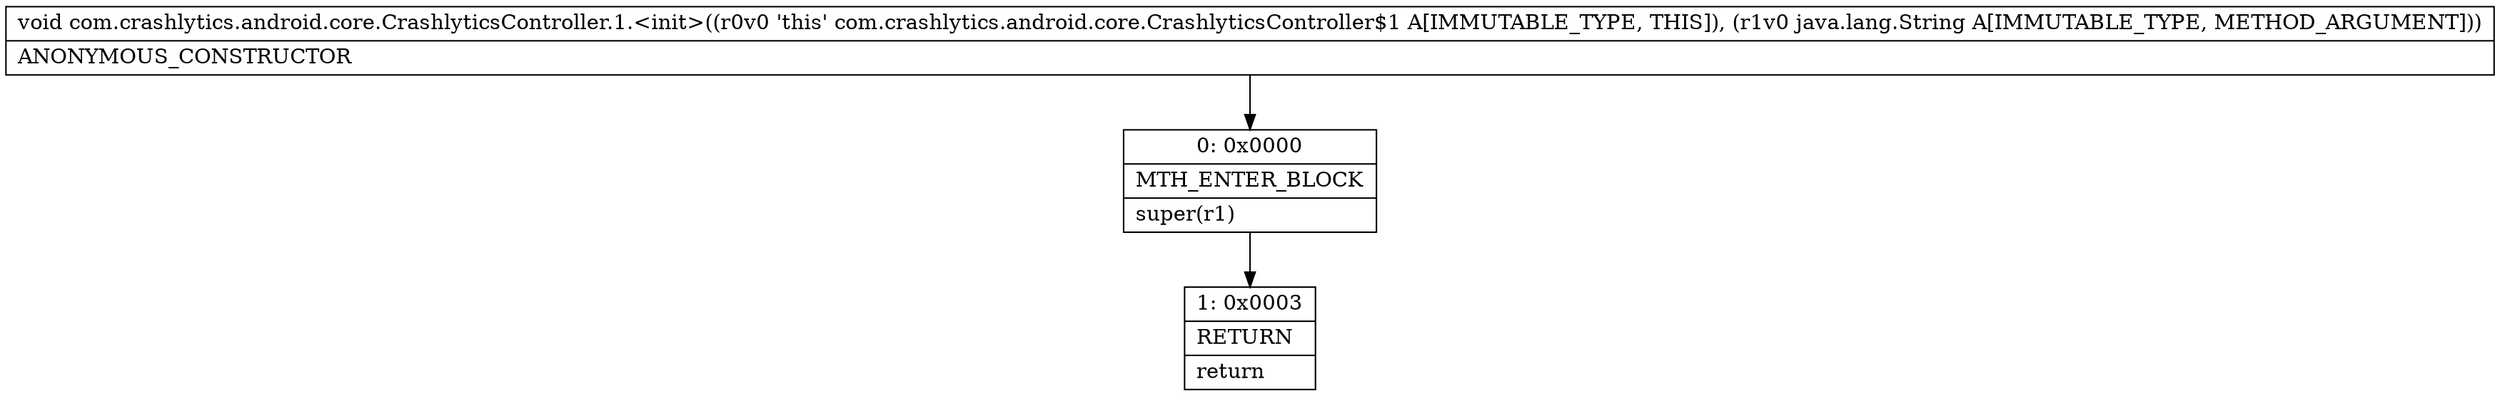 digraph "CFG forcom.crashlytics.android.core.CrashlyticsController.1.\<init\>(Ljava\/lang\/String;)V" {
Node_0 [shape=record,label="{0\:\ 0x0000|MTH_ENTER_BLOCK\l|super(r1)\l}"];
Node_1 [shape=record,label="{1\:\ 0x0003|RETURN\l|return\l}"];
MethodNode[shape=record,label="{void com.crashlytics.android.core.CrashlyticsController.1.\<init\>((r0v0 'this' com.crashlytics.android.core.CrashlyticsController$1 A[IMMUTABLE_TYPE, THIS]), (r1v0 java.lang.String A[IMMUTABLE_TYPE, METHOD_ARGUMENT]))  | ANONYMOUS_CONSTRUCTOR\l}"];
MethodNode -> Node_0;
Node_0 -> Node_1;
}

